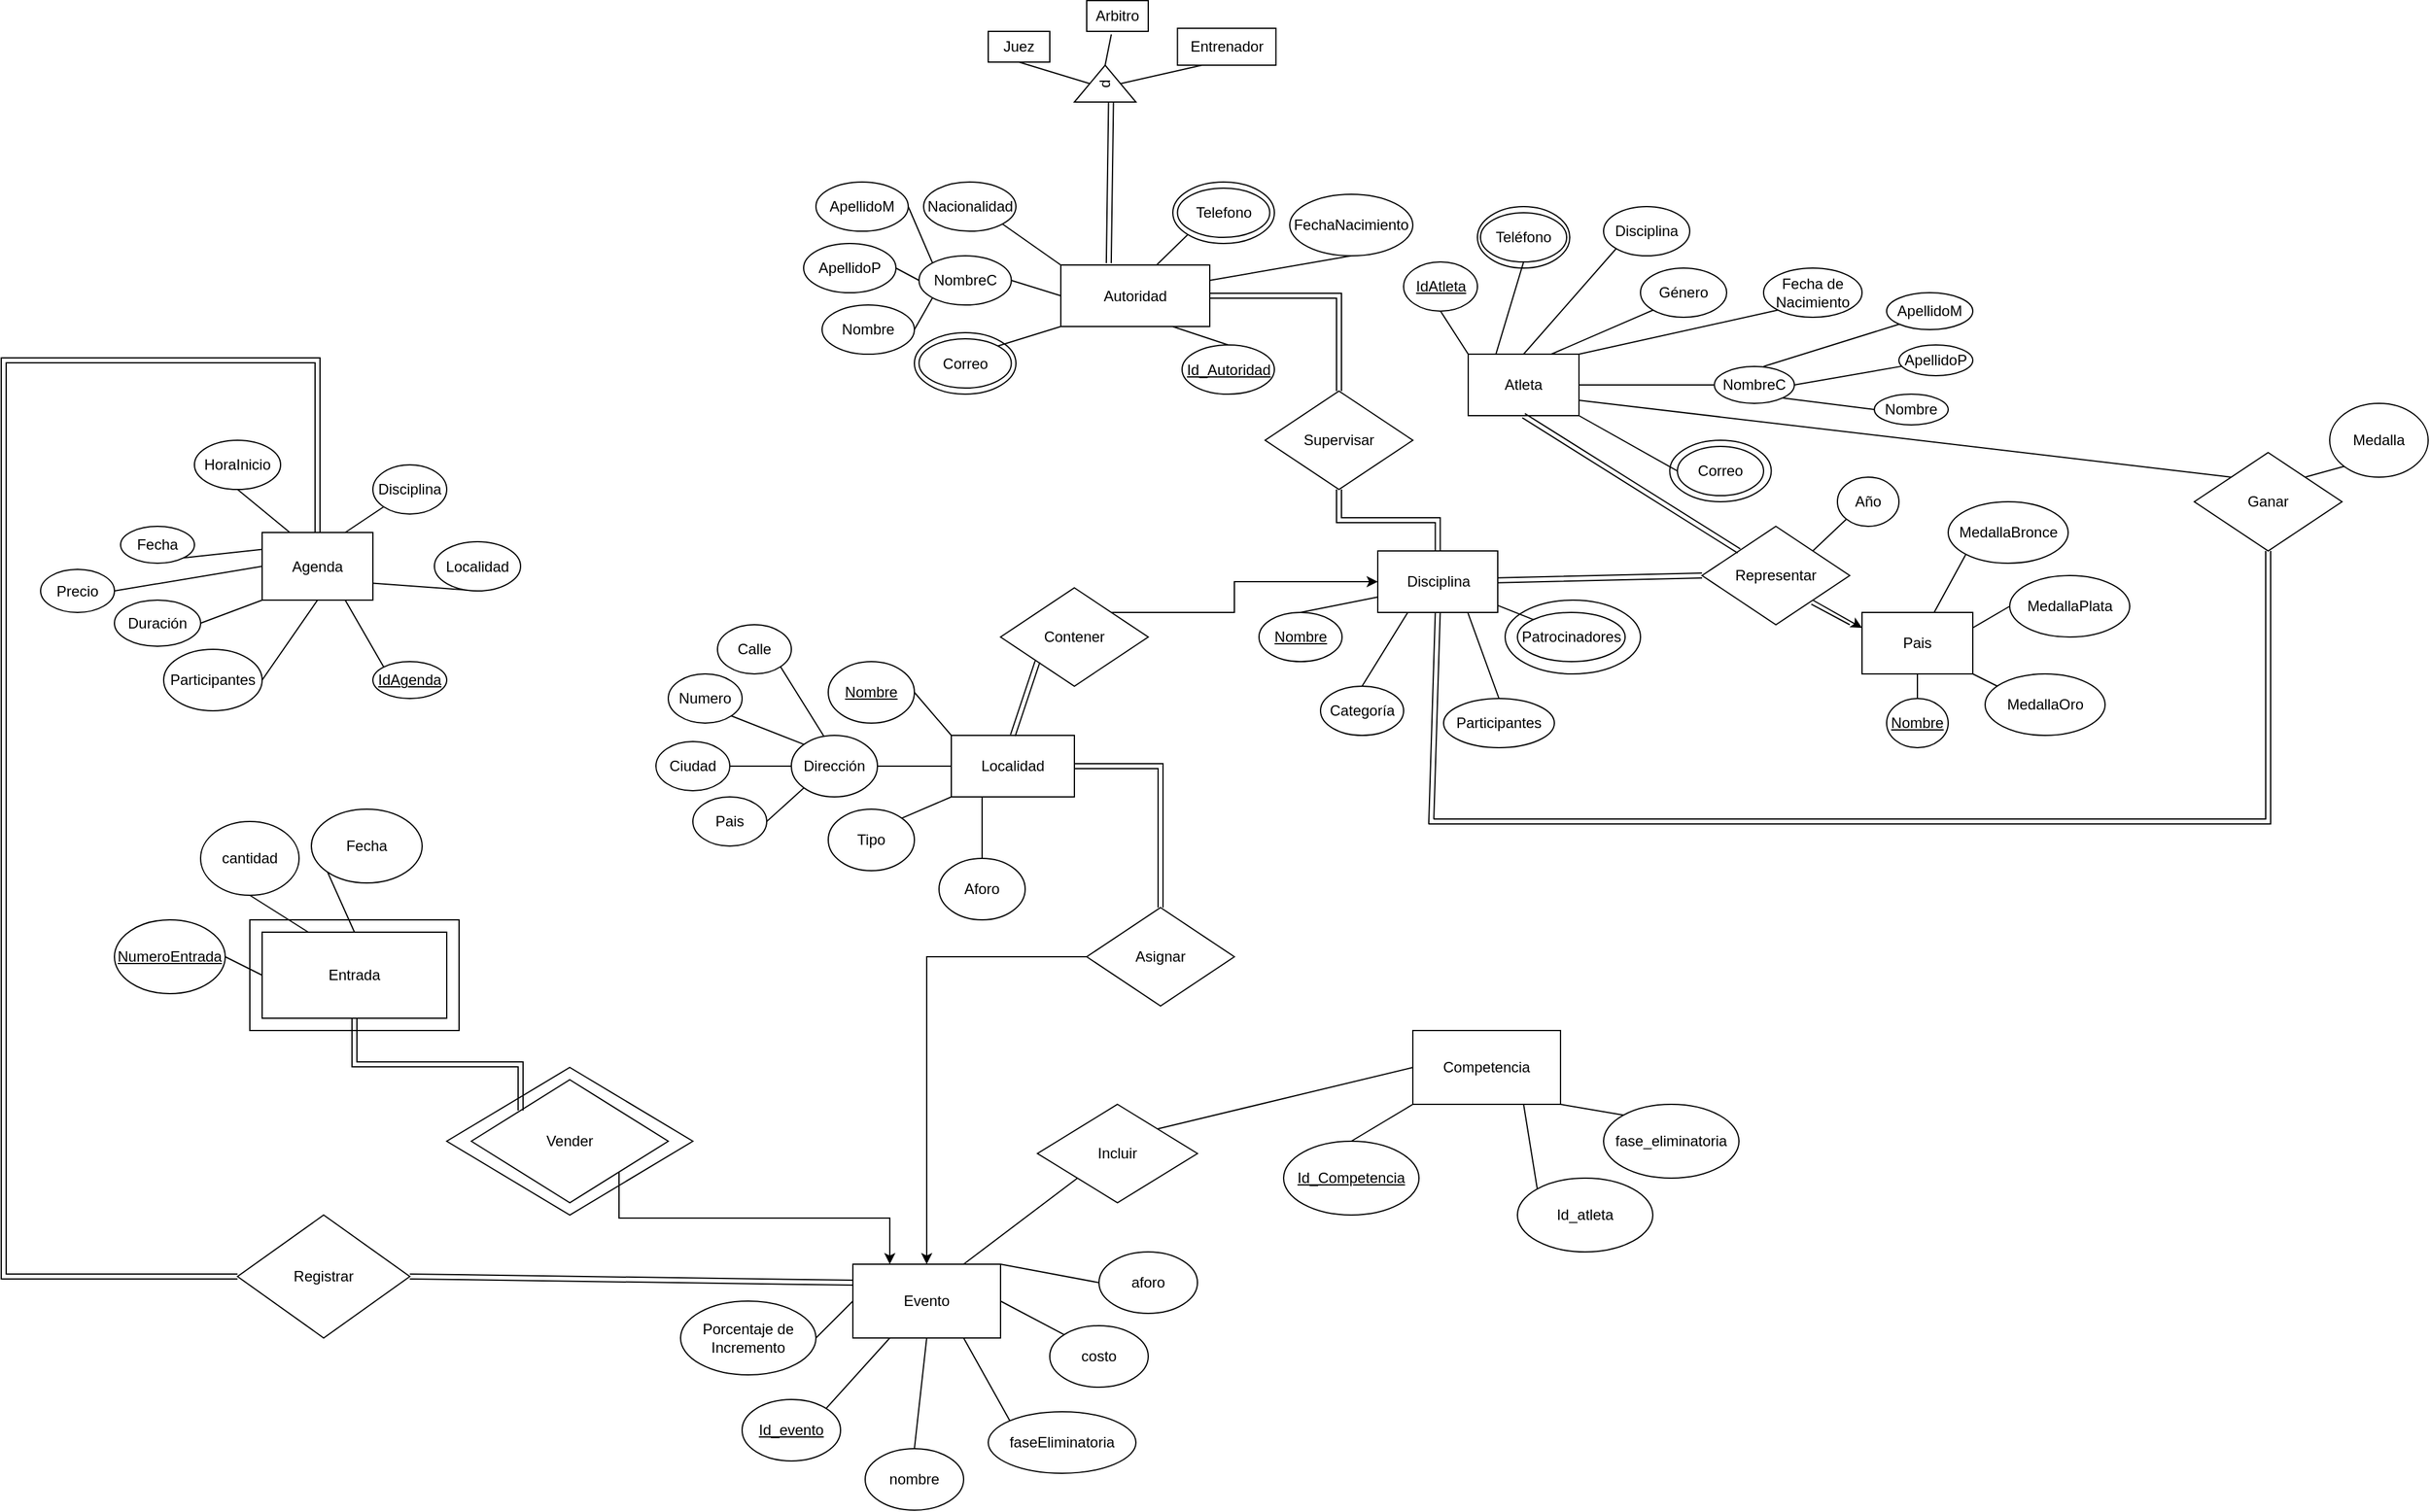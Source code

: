 <mxfile version="24.7.16">
  <diagram name="Página-1" id="TXlnjeDNeCwr82CkXLhZ">
    <mxGraphModel grid="1" page="1" gridSize="10" guides="1" tooltips="1" connect="1" arrows="1" fold="1" pageScale="1" pageWidth="3000" pageHeight="3000" math="0" shadow="0">
      <root>
        <mxCell id="0" />
        <mxCell id="1" parent="0" />
        <mxCell id="2WUIZ2LFhbKMXYN0Sa2H-49" value="Correo" style="ellipse;whiteSpace=wrap;html=1;" vertex="1" parent="1">
          <mxGeometry x="1950" y="925" width="70" height="40" as="geometry" />
        </mxCell>
        <mxCell id="2WUIZ2LFhbKMXYN0Sa2H-53" value="Atleta" style="rounded=0;whiteSpace=wrap;html=1;" vertex="1" parent="1">
          <mxGeometry x="1780" y="850" width="90" height="50" as="geometry" />
        </mxCell>
        <mxCell id="2WUIZ2LFhbKMXYN0Sa2H-54" value="NombreC" style="ellipse;whiteSpace=wrap;html=1;" vertex="1" parent="1">
          <mxGeometry x="1980" y="860" width="65" height="30" as="geometry" />
        </mxCell>
        <mxCell id="2WUIZ2LFhbKMXYN0Sa2H-55" value="ApellidoP" style="ellipse;whiteSpace=wrap;html=1;" vertex="1" parent="1">
          <mxGeometry x="2130" y="842.5" width="60" height="25" as="geometry" />
        </mxCell>
        <mxCell id="2WUIZ2LFhbKMXYN0Sa2H-56" value="ApellidoM" style="ellipse;whiteSpace=wrap;html=1;" vertex="1" parent="1">
          <mxGeometry x="2120" y="800" width="70" height="30" as="geometry" />
        </mxCell>
        <mxCell id="2WUIZ2LFhbKMXYN0Sa2H-57" value="" style="endArrow=none;html=1;rounded=0;exitX=1;exitY=0.5;exitDx=0;exitDy=0;entryX=0;entryY=0.5;entryDx=0;entryDy=0;" edge="1" parent="1" source="2WUIZ2LFhbKMXYN0Sa2H-53" target="2WUIZ2LFhbKMXYN0Sa2H-54">
          <mxGeometry width="50" height="50" relative="1" as="geometry">
            <mxPoint x="2090" y="1060" as="sourcePoint" />
            <mxPoint x="2140" y="1010" as="targetPoint" />
          </mxGeometry>
        </mxCell>
        <mxCell id="2WUIZ2LFhbKMXYN0Sa2H-58" value="" style="endArrow=none;html=1;rounded=0;exitX=0.615;exitY=0;exitDx=0;exitDy=0;entryX=0;entryY=1;entryDx=0;entryDy=0;exitPerimeter=0;" edge="1" parent="1" source="2WUIZ2LFhbKMXYN0Sa2H-54" target="2WUIZ2LFhbKMXYN0Sa2H-56">
          <mxGeometry width="50" height="50" relative="1" as="geometry">
            <mxPoint x="2090" y="1060" as="sourcePoint" />
            <mxPoint x="2140" y="1010" as="targetPoint" />
          </mxGeometry>
        </mxCell>
        <mxCell id="2WUIZ2LFhbKMXYN0Sa2H-59" value="" style="endArrow=none;html=1;rounded=0;exitX=1;exitY=0.5;exitDx=0;exitDy=0;" edge="1" parent="1" source="2WUIZ2LFhbKMXYN0Sa2H-54" target="2WUIZ2LFhbKMXYN0Sa2H-55">
          <mxGeometry width="50" height="50" relative="1" as="geometry">
            <mxPoint x="2070" y="938" as="sourcePoint" />
            <mxPoint x="2140" y="1010" as="targetPoint" />
          </mxGeometry>
        </mxCell>
        <mxCell id="2WUIZ2LFhbKMXYN0Sa2H-61" value="" style="endArrow=none;html=1;rounded=0;exitX=0.25;exitY=0;exitDx=0;exitDy=0;entryX=0.5;entryY=1;entryDx=0;entryDy=0;" edge="1" parent="1" source="2WUIZ2LFhbKMXYN0Sa2H-53" target="2WUIZ2LFhbKMXYN0Sa2H-68">
          <mxGeometry width="50" height="50" relative="1" as="geometry">
            <mxPoint x="2090" y="1060" as="sourcePoint" />
            <mxPoint x="1833.75" y="805" as="targetPoint" />
          </mxGeometry>
        </mxCell>
        <mxCell id="2WUIZ2LFhbKMXYN0Sa2H-63" value="Fecha de Nacimiento" style="ellipse;whiteSpace=wrap;html=1;" vertex="1" parent="1">
          <mxGeometry x="2020" y="780" width="80" height="40" as="geometry" />
        </mxCell>
        <mxCell id="2WUIZ2LFhbKMXYN0Sa2H-64" value="" style="endArrow=none;html=1;rounded=0;exitX=1;exitY=0;exitDx=0;exitDy=0;entryX=0;entryY=1;entryDx=0;entryDy=0;" edge="1" parent="1" source="2WUIZ2LFhbKMXYN0Sa2H-53" target="2WUIZ2LFhbKMXYN0Sa2H-63">
          <mxGeometry width="50" height="50" relative="1" as="geometry">
            <mxPoint x="2080" y="1060" as="sourcePoint" />
            <mxPoint x="2130" y="1010" as="targetPoint" />
          </mxGeometry>
        </mxCell>
        <mxCell id="2WUIZ2LFhbKMXYN0Sa2H-65" value="Disciplina" style="ellipse;whiteSpace=wrap;html=1;" vertex="1" parent="1">
          <mxGeometry x="1890" y="730" width="70" height="40" as="geometry" />
        </mxCell>
        <mxCell id="2WUIZ2LFhbKMXYN0Sa2H-66" value="" style="endArrow=none;html=1;rounded=0;exitX=0.5;exitY=0;exitDx=0;exitDy=0;entryX=0;entryY=1;entryDx=0;entryDy=0;" edge="1" parent="1" source="2WUIZ2LFhbKMXYN0Sa2H-53" target="2WUIZ2LFhbKMXYN0Sa2H-65">
          <mxGeometry width="50" height="50" relative="1" as="geometry">
            <mxPoint x="2080" y="1060" as="sourcePoint" />
            <mxPoint x="2130" y="1010" as="targetPoint" />
          </mxGeometry>
        </mxCell>
        <mxCell id="2WUIZ2LFhbKMXYN0Sa2H-67" value="Género" style="ellipse;whiteSpace=wrap;html=1;" vertex="1" parent="1">
          <mxGeometry x="1920" y="780" width="70" height="40" as="geometry" />
        </mxCell>
        <mxCell id="2WUIZ2LFhbKMXYN0Sa2H-68" value="Teléfono" style="ellipse;whiteSpace=wrap;html=1;" vertex="1" parent="1">
          <mxGeometry x="1790" y="735" width="70" height="40" as="geometry" />
        </mxCell>
        <mxCell id="2WUIZ2LFhbKMXYN0Sa2H-70" value="" style="endArrow=none;html=1;rounded=0;exitX=0.75;exitY=0;exitDx=0;exitDy=0;entryX=0;entryY=1;entryDx=0;entryDy=0;" edge="1" parent="1" source="2WUIZ2LFhbKMXYN0Sa2H-53" target="2WUIZ2LFhbKMXYN0Sa2H-67">
          <mxGeometry width="50" height="50" relative="1" as="geometry">
            <mxPoint x="2050" y="1090" as="sourcePoint" />
            <mxPoint x="2010" y="850" as="targetPoint" />
          </mxGeometry>
        </mxCell>
        <mxCell id="2WUIZ2LFhbKMXYN0Sa2H-79" value="" style="endArrow=none;html=1;rounded=0;entryX=0;entryY=0.5;entryDx=0;entryDy=0;exitX=1;exitY=1;exitDx=0;exitDy=0;exitPerimeter=0;" edge="1" parent="1" source="2WUIZ2LFhbKMXYN0Sa2H-53" target="2WUIZ2LFhbKMXYN0Sa2H-49">
          <mxGeometry width="50" height="50" relative="1" as="geometry">
            <mxPoint x="1920" y="900" as="sourcePoint" />
            <mxPoint x="1990" y="840" as="targetPoint" />
          </mxGeometry>
        </mxCell>
        <mxCell id="1zhWuYXH3E3C9Te2ttwR-1" style="rounded=0;orthogonalLoop=1;jettySize=auto;html=1;entryX=0;entryY=0.5;entryDx=0;entryDy=0;shape=link;" edge="1" parent="1" source="2WUIZ2LFhbKMXYN0Sa2H-80" target="2WUIZ2LFhbKMXYN0Sa2H-97">
          <mxGeometry relative="1" as="geometry" />
        </mxCell>
        <mxCell id="2WUIZ2LFhbKMXYN0Sa2H-80" value="Disciplina" style="rounded=0;whiteSpace=wrap;html=1;" vertex="1" parent="1">
          <mxGeometry x="1706.5" y="1010" width="97.5" height="50" as="geometry" />
        </mxCell>
        <mxCell id="2WUIZ2LFhbKMXYN0Sa2H-82" value="&lt;u&gt;Nombre&lt;/u&gt;" style="ellipse;whiteSpace=wrap;html=1;" vertex="1" parent="1">
          <mxGeometry x="1610" y="1060" width="67.5" height="40" as="geometry" />
        </mxCell>
        <mxCell id="2WUIZ2LFhbKMXYN0Sa2H-83" value="Categoría" style="ellipse;whiteSpace=wrap;html=1;" vertex="1" parent="1">
          <mxGeometry x="1660" y="1120" width="67.5" height="40" as="geometry" />
        </mxCell>
        <mxCell id="2WUIZ2LFhbKMXYN0Sa2H-84" value="Participantes" style="ellipse;whiteSpace=wrap;html=1;" vertex="1" parent="1">
          <mxGeometry x="1760" y="1130" width="90" height="40" as="geometry" />
        </mxCell>
        <mxCell id="2WUIZ2LFhbKMXYN0Sa2H-85" value="Patrocinadores" style="ellipse;whiteSpace=wrap;html=1;" vertex="1" parent="1">
          <mxGeometry x="1820" y="1060" width="87.5" height="40" as="geometry" />
        </mxCell>
        <mxCell id="2WUIZ2LFhbKMXYN0Sa2H-88" value="" style="endArrow=none;html=1;rounded=0;entryX=0.5;entryY=0;entryDx=0;entryDy=0;exitX=0;exitY=0.75;exitDx=0;exitDy=0;" edge="1" parent="1" target="2WUIZ2LFhbKMXYN0Sa2H-82" source="2WUIZ2LFhbKMXYN0Sa2H-80">
          <mxGeometry width="50" height="50" relative="1" as="geometry">
            <mxPoint x="1700" y="1050" as="sourcePoint" />
            <mxPoint x="1850" y="1020" as="targetPoint" />
          </mxGeometry>
        </mxCell>
        <mxCell id="2WUIZ2LFhbKMXYN0Sa2H-91" value="" style="endArrow=none;html=1;rounded=0;exitX=0.25;exitY=1;exitDx=0;exitDy=0;entryX=0.5;entryY=0;entryDx=0;entryDy=0;" edge="1" parent="1" source="2WUIZ2LFhbKMXYN0Sa2H-80" target="2WUIZ2LFhbKMXYN0Sa2H-83">
          <mxGeometry width="50" height="50" relative="1" as="geometry">
            <mxPoint x="1800" y="1070" as="sourcePoint" />
            <mxPoint x="1850" y="1020" as="targetPoint" />
          </mxGeometry>
        </mxCell>
        <mxCell id="2WUIZ2LFhbKMXYN0Sa2H-92" value="" style="endArrow=none;html=1;rounded=0;exitX=0.75;exitY=1;exitDx=0;exitDy=0;entryX=0.5;entryY=0;entryDx=0;entryDy=0;" edge="1" parent="1" source="2WUIZ2LFhbKMXYN0Sa2H-80" target="2WUIZ2LFhbKMXYN0Sa2H-84">
          <mxGeometry width="50" height="50" relative="1" as="geometry">
            <mxPoint x="1800" y="1070" as="sourcePoint" />
            <mxPoint x="1850" y="1020" as="targetPoint" />
          </mxGeometry>
        </mxCell>
        <mxCell id="2WUIZ2LFhbKMXYN0Sa2H-93" value="" style="endArrow=none;html=1;rounded=0;entryX=0;entryY=0;entryDx=0;entryDy=0;" edge="1" parent="1" source="2WUIZ2LFhbKMXYN0Sa2H-80" target="2WUIZ2LFhbKMXYN0Sa2H-85">
          <mxGeometry width="50" height="50" relative="1" as="geometry">
            <mxPoint x="1800" y="1070" as="sourcePoint" />
            <mxPoint x="1850" y="1020" as="targetPoint" />
          </mxGeometry>
        </mxCell>
        <mxCell id="2WUIZ2LFhbKMXYN0Sa2H-103" style="rounded=0;orthogonalLoop=1;jettySize=auto;html=1;exitX=1;exitY=1;exitDx=0;exitDy=0;entryX=0;entryY=0.25;entryDx=0;entryDy=0;elbow=vertical;" edge="1" parent="1" source="2WUIZ2LFhbKMXYN0Sa2H-97" target="2WUIZ2LFhbKMXYN0Sa2H-102">
          <mxGeometry relative="1" as="geometry" />
        </mxCell>
        <mxCell id="2WUIZ2LFhbKMXYN0Sa2H-97" value="Representar" style="rhombus;whiteSpace=wrap;html=1;" vertex="1" parent="1">
          <mxGeometry x="1970" y="990" width="120" height="80" as="geometry" />
        </mxCell>
        <mxCell id="2WUIZ2LFhbKMXYN0Sa2H-101" value="" style="endArrow=none;html=1;rounded=0;exitX=0.5;exitY=1;exitDx=0;exitDy=0;entryX=0;entryY=0;entryDx=0;entryDy=0;shape=link;" edge="1" parent="1" source="2WUIZ2LFhbKMXYN0Sa2H-53" target="2WUIZ2LFhbKMXYN0Sa2H-97">
          <mxGeometry width="50" height="50" relative="1" as="geometry">
            <mxPoint x="2040" y="1100" as="sourcePoint" />
            <mxPoint x="2090" y="1050" as="targetPoint" />
          </mxGeometry>
        </mxCell>
        <mxCell id="2WUIZ2LFhbKMXYN0Sa2H-102" value="Pais" style="rounded=0;whiteSpace=wrap;html=1;" vertex="1" parent="1">
          <mxGeometry x="2100" y="1060" width="90" height="50" as="geometry" />
        </mxCell>
        <mxCell id="2WUIZ2LFhbKMXYN0Sa2H-104" value="Año" style="ellipse;whiteSpace=wrap;html=1;" vertex="1" parent="1">
          <mxGeometry x="2080" y="950" width="50" height="40" as="geometry" />
        </mxCell>
        <mxCell id="2WUIZ2LFhbKMXYN0Sa2H-105" value="" style="endArrow=none;html=1;rounded=0;exitX=1;exitY=0;exitDx=0;exitDy=0;entryX=0;entryY=1;entryDx=0;entryDy=0;" edge="1" parent="1" source="2WUIZ2LFhbKMXYN0Sa2H-97" target="2WUIZ2LFhbKMXYN0Sa2H-104">
          <mxGeometry width="50" height="50" relative="1" as="geometry">
            <mxPoint x="2210" y="1100" as="sourcePoint" />
            <mxPoint x="2260" y="1050" as="targetPoint" />
          </mxGeometry>
        </mxCell>
        <mxCell id="1zhWuYXH3E3C9Te2ttwR-46" style="edgeStyle=orthogonalEdgeStyle;rounded=0;orthogonalLoop=1;jettySize=auto;html=1;entryX=0.5;entryY=0;entryDx=0;entryDy=0;shape=link;" edge="1" parent="1" source="2WUIZ2LFhbKMXYN0Sa2H-106" target="1zhWuYXH3E3C9Te2ttwR-44">
          <mxGeometry relative="1" as="geometry" />
        </mxCell>
        <mxCell id="2WUIZ2LFhbKMXYN0Sa2H-106" value="Localidad" style="rounded=0;whiteSpace=wrap;html=1;" vertex="1" parent="1">
          <mxGeometry x="1360" y="1160" width="100" height="50" as="geometry" />
        </mxCell>
        <mxCell id="2WUIZ2LFhbKMXYN0Sa2H-107" value="Contener" style="rhombus;whiteSpace=wrap;html=1;" vertex="1" parent="1">
          <mxGeometry x="1400" y="1040" width="120" height="80" as="geometry" />
        </mxCell>
        <mxCell id="2WUIZ2LFhbKMXYN0Sa2H-108" value="" style="endArrow=classic;html=1;rounded=0;exitX=1;exitY=0;exitDx=0;exitDy=0;entryX=0;entryY=0.5;entryDx=0;entryDy=0;edgeStyle=elbowEdgeStyle;" edge="1" parent="1" source="2WUIZ2LFhbKMXYN0Sa2H-107" target="2WUIZ2LFhbKMXYN0Sa2H-80">
          <mxGeometry width="50" height="50" relative="1" as="geometry">
            <mxPoint x="1570" y="1220" as="sourcePoint" />
            <mxPoint x="1620" y="1170" as="targetPoint" />
            <Array as="points">
              <mxPoint x="1590" y="1040" />
            </Array>
          </mxGeometry>
        </mxCell>
        <mxCell id="2WUIZ2LFhbKMXYN0Sa2H-109" value="" style="endArrow=none;html=1;rounded=0;exitX=0;exitY=1;exitDx=0;exitDy=0;entryX=0.5;entryY=0;entryDx=0;entryDy=0;shape=link;" edge="1" parent="1" source="2WUIZ2LFhbKMXYN0Sa2H-107" target="2WUIZ2LFhbKMXYN0Sa2H-106">
          <mxGeometry width="50" height="50" relative="1" as="geometry">
            <mxPoint x="1570" y="1220" as="sourcePoint" />
            <mxPoint x="1620" y="1170" as="targetPoint" />
          </mxGeometry>
        </mxCell>
        <mxCell id="2WUIZ2LFhbKMXYN0Sa2H-110" value="&lt;u&gt;Nombre&lt;/u&gt;" style="ellipse;whiteSpace=wrap;html=1;" vertex="1" parent="1">
          <mxGeometry x="1260" y="1100" width="70" height="50" as="geometry" />
        </mxCell>
        <mxCell id="2WUIZ2LFhbKMXYN0Sa2H-111" value="Dirección" style="ellipse;whiteSpace=wrap;html=1;" vertex="1" parent="1">
          <mxGeometry x="1230" y="1160" width="70" height="50" as="geometry" />
        </mxCell>
        <mxCell id="2WUIZ2LFhbKMXYN0Sa2H-113" value="Tipo" style="ellipse;whiteSpace=wrap;html=1;" vertex="1" parent="1">
          <mxGeometry x="1260" y="1220" width="70" height="50" as="geometry" />
        </mxCell>
        <mxCell id="2WUIZ2LFhbKMXYN0Sa2H-114" value="Aforo" style="ellipse;whiteSpace=wrap;html=1;" vertex="1" parent="1">
          <mxGeometry x="1350" y="1260" width="70" height="50" as="geometry" />
        </mxCell>
        <mxCell id="2WUIZ2LFhbKMXYN0Sa2H-115" value="" style="endArrow=none;html=1;rounded=0;elbow=vertical;exitX=0;exitY=0;exitDx=0;exitDy=0;entryX=1;entryY=0.5;entryDx=0;entryDy=0;" edge="1" parent="1" source="2WUIZ2LFhbKMXYN0Sa2H-106" target="2WUIZ2LFhbKMXYN0Sa2H-110">
          <mxGeometry width="50" height="50" relative="1" as="geometry">
            <mxPoint x="1400" y="1270" as="sourcePoint" />
            <mxPoint x="1450" y="1220" as="targetPoint" />
          </mxGeometry>
        </mxCell>
        <mxCell id="2WUIZ2LFhbKMXYN0Sa2H-116" value="" style="endArrow=none;html=1;rounded=0;elbow=vertical;entryX=1;entryY=0.5;entryDx=0;entryDy=0;exitX=0;exitY=0.5;exitDx=0;exitDy=0;" edge="1" parent="1" source="2WUIZ2LFhbKMXYN0Sa2H-106" target="2WUIZ2LFhbKMXYN0Sa2H-111">
          <mxGeometry width="50" height="50" relative="1" as="geometry">
            <mxPoint x="1350" y="1180" as="sourcePoint" />
            <mxPoint x="1340" y="1135" as="targetPoint" />
          </mxGeometry>
        </mxCell>
        <mxCell id="2WUIZ2LFhbKMXYN0Sa2H-117" value="" style="endArrow=none;html=1;rounded=0;elbow=vertical;exitX=0;exitY=1;exitDx=0;exitDy=0;entryX=1;entryY=0;entryDx=0;entryDy=0;" edge="1" parent="1" source="2WUIZ2LFhbKMXYN0Sa2H-106" target="2WUIZ2LFhbKMXYN0Sa2H-113">
          <mxGeometry width="50" height="50" relative="1" as="geometry">
            <mxPoint x="1380" y="1180" as="sourcePoint" />
            <mxPoint x="1350" y="1145" as="targetPoint" />
          </mxGeometry>
        </mxCell>
        <mxCell id="2WUIZ2LFhbKMXYN0Sa2H-118" value="" style="endArrow=none;html=1;rounded=0;elbow=vertical;entryX=0.5;entryY=0;entryDx=0;entryDy=0;exitX=0.25;exitY=1;exitDx=0;exitDy=0;" edge="1" parent="1" source="2WUIZ2LFhbKMXYN0Sa2H-106" target="2WUIZ2LFhbKMXYN0Sa2H-114">
          <mxGeometry width="50" height="50" relative="1" as="geometry">
            <mxPoint x="1380" y="1220" as="sourcePoint" />
            <mxPoint x="1360" y="1155" as="targetPoint" />
          </mxGeometry>
        </mxCell>
        <mxCell id="2WUIZ2LFhbKMXYN0Sa2H-120" value="Calle" style="ellipse;whiteSpace=wrap;html=1;" vertex="1" parent="1">
          <mxGeometry x="1170" y="1070" width="60" height="40" as="geometry" />
        </mxCell>
        <mxCell id="2WUIZ2LFhbKMXYN0Sa2H-121" value="Numero&lt;span style=&quot;color: rgba(0, 0, 0, 0); font-family: monospace; font-size: 0px; text-align: start; text-wrap: nowrap;&quot;&gt;%3CmxGraphModel%3E%3Croot%3E%3CmxCell%20id%3D%220%22%2F%3E%3CmxCell%20id%3D%221%22%20parent%3D%220%22%2F%3E%3CmxCell%20id%3D%222%22%20value%3D%22Calle%22%20style%3D%22ellipse%3BwhiteSpace%3Dwrap%3Bhtml%3D1%3B%22%20vertex%3D%221%22%20parent%3D%221%22%3E%3CmxGeometry%20x%3D%22640%22%20y%3D%22600%22%20width%3D%2260%22%20height%3D%2240%22%20as%3D%22geometry%22%2F%3E%3C%2FmxCell%3E%3C%2Froot%3E%3C%2FmxGraphModel%3E&lt;/span&gt;" style="ellipse;whiteSpace=wrap;html=1;" vertex="1" parent="1">
          <mxGeometry x="1130" y="1110" width="60" height="40" as="geometry" />
        </mxCell>
        <mxCell id="2WUIZ2LFhbKMXYN0Sa2H-122" value="Ciudad" style="ellipse;whiteSpace=wrap;html=1;" vertex="1" parent="1">
          <mxGeometry x="1120" y="1165" width="60" height="40" as="geometry" />
        </mxCell>
        <mxCell id="2WUIZ2LFhbKMXYN0Sa2H-123" value="Pais" style="ellipse;whiteSpace=wrap;html=1;" vertex="1" parent="1">
          <mxGeometry x="1150" y="1210" width="60" height="40" as="geometry" />
        </mxCell>
        <mxCell id="2WUIZ2LFhbKMXYN0Sa2H-124" value="" style="endArrow=none;html=1;rounded=0;elbow=vertical;exitX=1;exitY=1;exitDx=0;exitDy=0;entryX=0.375;entryY=0.008;entryDx=0;entryDy=0;entryPerimeter=0;" edge="1" parent="1" source="2WUIZ2LFhbKMXYN0Sa2H-120" target="2WUIZ2LFhbKMXYN0Sa2H-111">
          <mxGeometry width="50" height="50" relative="1" as="geometry">
            <mxPoint x="1350" y="1270" as="sourcePoint" />
            <mxPoint x="1400" y="1220" as="targetPoint" />
          </mxGeometry>
        </mxCell>
        <mxCell id="2WUIZ2LFhbKMXYN0Sa2H-127" value="" style="endArrow=none;html=1;rounded=0;elbow=vertical;exitX=1;exitY=1;exitDx=0;exitDy=0;entryX=0;entryY=0;entryDx=0;entryDy=0;" edge="1" parent="1" source="2WUIZ2LFhbKMXYN0Sa2H-121" target="2WUIZ2LFhbKMXYN0Sa2H-111">
          <mxGeometry width="50" height="50" relative="1" as="geometry">
            <mxPoint x="1350" y="1270" as="sourcePoint" />
            <mxPoint x="1400" y="1220" as="targetPoint" />
          </mxGeometry>
        </mxCell>
        <mxCell id="2WUIZ2LFhbKMXYN0Sa2H-128" value="" style="endArrow=none;html=1;rounded=0;elbow=vertical;exitX=1;exitY=0.5;exitDx=0;exitDy=0;entryX=0;entryY=0.5;entryDx=0;entryDy=0;" edge="1" parent="1" source="2WUIZ2LFhbKMXYN0Sa2H-122" target="2WUIZ2LFhbKMXYN0Sa2H-111">
          <mxGeometry width="50" height="50" relative="1" as="geometry">
            <mxPoint x="1350" y="1270" as="sourcePoint" />
            <mxPoint x="1400" y="1220" as="targetPoint" />
          </mxGeometry>
        </mxCell>
        <mxCell id="2WUIZ2LFhbKMXYN0Sa2H-129" value="" style="endArrow=none;html=1;rounded=0;elbow=vertical;exitX=1;exitY=0.5;exitDx=0;exitDy=0;entryX=0;entryY=1;entryDx=0;entryDy=0;" edge="1" parent="1" source="2WUIZ2LFhbKMXYN0Sa2H-123" target="2WUIZ2LFhbKMXYN0Sa2H-111">
          <mxGeometry width="50" height="50" relative="1" as="geometry">
            <mxPoint x="1350" y="1270" as="sourcePoint" />
            <mxPoint x="1400" y="1220" as="targetPoint" />
          </mxGeometry>
        </mxCell>
        <mxCell id="1zhWuYXH3E3C9Te2ttwR-7" style="edgeStyle=orthogonalEdgeStyle;rounded=0;orthogonalLoop=1;jettySize=auto;html=1;entryX=0;entryY=0.5;entryDx=0;entryDy=0;shape=link;" edge="1" parent="1" source="2WUIZ2LFhbKMXYN0Sa2H-142" target="1zhWuYXH3E3C9Te2ttwR-4">
          <mxGeometry relative="1" as="geometry">
            <Array as="points">
              <mxPoint x="590" y="855" />
              <mxPoint x="590" y="1600" />
            </Array>
          </mxGeometry>
        </mxCell>
        <mxCell id="2WUIZ2LFhbKMXYN0Sa2H-142" value="Agenda" style="rounded=0;whiteSpace=wrap;html=1;" vertex="1" parent="1">
          <mxGeometry x="800" y="995" width="90" height="55" as="geometry" />
        </mxCell>
        <mxCell id="2WUIZ2LFhbKMXYN0Sa2H-144" value="Disciplina" style="ellipse;whiteSpace=wrap;html=1;" vertex="1" parent="1">
          <mxGeometry x="890" y="940" width="60" height="40" as="geometry" />
        </mxCell>
        <mxCell id="2WUIZ2LFhbKMXYN0Sa2H-146" value="Fecha" style="ellipse;whiteSpace=wrap;html=1;" vertex="1" parent="1">
          <mxGeometry x="685" y="990" width="60" height="30" as="geometry" />
        </mxCell>
        <mxCell id="2WUIZ2LFhbKMXYN0Sa2H-147" value="HoraInicio" style="ellipse;whiteSpace=wrap;html=1;" vertex="1" parent="1">
          <mxGeometry x="745" y="920" width="70" height="40" as="geometry" />
        </mxCell>
        <mxCell id="2WUIZ2LFhbKMXYN0Sa2H-148" value="Duración" style="ellipse;whiteSpace=wrap;html=1;" vertex="1" parent="1">
          <mxGeometry x="680" y="1050" width="70" height="37.5" as="geometry" />
        </mxCell>
        <mxCell id="2WUIZ2LFhbKMXYN0Sa2H-149" value="Participantes&lt;span style=&quot;color: rgba(0, 0, 0, 0); font-family: monospace; font-size: 0px; text-align: start; text-wrap: nowrap;&quot;&gt;%3CmxGraphModel%3E%3Croot%3E%3CmxCell%20id%3D%220%22%2F%3E%3CmxCell%20id%3D%221%22%20parent%3D%220%22%2F%3E%3CmxCell%20id%3D%222%22%20value%3D%22Disciplina%22%20style%3D%22ellipse%3BwhiteSpace%3Dwrap%3Bhtml%3D1%3B%22%20vertex%3D%221%22%20parent%3D%221%22%3E%3CmxGeometry%20x%3D%22610%22%20y%3D%22210%22%20width%3D%2280%22%20height%3D%2250%22%20as%3D%22geometry%22%2F%3E%3C%2FmxCell%3E%3C%2Froot%3E%3C%2FmxGraphModel%3E&lt;/span&gt;" style="ellipse;whiteSpace=wrap;html=1;" vertex="1" parent="1">
          <mxGeometry x="720" y="1090" width="80" height="50" as="geometry" />
        </mxCell>
        <mxCell id="2WUIZ2LFhbKMXYN0Sa2H-150" value="Precio" style="ellipse;whiteSpace=wrap;html=1;" vertex="1" parent="1">
          <mxGeometry x="620" y="1025" width="60" height="35" as="geometry" />
        </mxCell>
        <mxCell id="2WUIZ2LFhbKMXYN0Sa2H-151" value="" style="endArrow=none;html=1;rounded=0;elbow=vertical;exitX=0.75;exitY=0;exitDx=0;exitDy=0;entryX=0;entryY=1;entryDx=0;entryDy=0;" edge="1" parent="1" source="2WUIZ2LFhbKMXYN0Sa2H-142" target="2WUIZ2LFhbKMXYN0Sa2H-144">
          <mxGeometry width="50" height="50" relative="1" as="geometry">
            <mxPoint x="1180" y="970" as="sourcePoint" />
            <mxPoint x="1230" y="920" as="targetPoint" />
          </mxGeometry>
        </mxCell>
        <mxCell id="2WUIZ2LFhbKMXYN0Sa2H-152" value="" style="endArrow=none;html=1;rounded=0;elbow=vertical;exitX=1;exitY=0.75;exitDx=0;exitDy=0;entryX=0.5;entryY=1;entryDx=0;entryDy=0;" edge="1" parent="1" source="2WUIZ2LFhbKMXYN0Sa2H-142" target="2WUIZ2LFhbKMXYN0Sa2H-145">
          <mxGeometry width="50" height="50" relative="1" as="geometry">
            <mxPoint x="1180" y="970" as="sourcePoint" />
            <mxPoint x="1230" y="920" as="targetPoint" />
          </mxGeometry>
        </mxCell>
        <mxCell id="2WUIZ2LFhbKMXYN0Sa2H-156" value="" style="endArrow=none;html=1;rounded=0;elbow=vertical;exitX=0;exitY=0.25;exitDx=0;exitDy=0;entryX=1;entryY=1;entryDx=0;entryDy=0;" edge="1" parent="1" source="2WUIZ2LFhbKMXYN0Sa2H-142" target="2WUIZ2LFhbKMXYN0Sa2H-146">
          <mxGeometry width="50" height="50" relative="1" as="geometry">
            <mxPoint x="1160" y="848" as="sourcePoint" />
            <mxPoint x="1155" y="770" as="targetPoint" />
          </mxGeometry>
        </mxCell>
        <mxCell id="2WUIZ2LFhbKMXYN0Sa2H-157" value="" style="endArrow=none;html=1;rounded=0;elbow=vertical;exitX=0;exitY=0.5;exitDx=0;exitDy=0;entryX=1;entryY=0.5;entryDx=0;entryDy=0;" edge="1" parent="1" source="2WUIZ2LFhbKMXYN0Sa2H-142" target="2WUIZ2LFhbKMXYN0Sa2H-150">
          <mxGeometry width="50" height="50" relative="1" as="geometry">
            <mxPoint x="1170" y="858" as="sourcePoint" />
            <mxPoint x="1165" y="780" as="targetPoint" />
          </mxGeometry>
        </mxCell>
        <mxCell id="2WUIZ2LFhbKMXYN0Sa2H-158" value="" style="endArrow=none;html=1;rounded=0;elbow=vertical;entryX=1;entryY=0.5;entryDx=0;entryDy=0;exitX=0;exitY=1;exitDx=0;exitDy=0;" edge="1" parent="1" source="2WUIZ2LFhbKMXYN0Sa2H-142" target="2WUIZ2LFhbKMXYN0Sa2H-148">
          <mxGeometry width="50" height="50" relative="1" as="geometry">
            <mxPoint x="1090" y="870" as="sourcePoint" />
            <mxPoint x="1175" y="790" as="targetPoint" />
          </mxGeometry>
        </mxCell>
        <mxCell id="2WUIZ2LFhbKMXYN0Sa2H-159" value="" style="endArrow=none;html=1;rounded=0;elbow=vertical;exitX=0.5;exitY=1;exitDx=0;exitDy=0;entryX=1;entryY=0.5;entryDx=0;entryDy=0;" edge="1" parent="1" source="2WUIZ2LFhbKMXYN0Sa2H-142" target="2WUIZ2LFhbKMXYN0Sa2H-149">
          <mxGeometry width="50" height="50" relative="1" as="geometry">
            <mxPoint x="1190" y="878" as="sourcePoint" />
            <mxPoint x="1185" y="800" as="targetPoint" />
          </mxGeometry>
        </mxCell>
        <mxCell id="2WUIZ2LFhbKMXYN0Sa2H-162" value="Competencia" style="rounded=0;whiteSpace=wrap;html=1;" vertex="1" parent="1">
          <mxGeometry x="1735" y="1400" width="120" height="60" as="geometry" />
        </mxCell>
        <mxCell id="2WUIZ2LFhbKMXYN0Sa2H-164" value="&lt;u&gt;Id_Competencia&lt;/u&gt;" style="ellipse;whiteSpace=wrap;html=1;" vertex="1" parent="1">
          <mxGeometry x="1630" y="1490" width="110" height="60" as="geometry" />
        </mxCell>
        <mxCell id="2WUIZ2LFhbKMXYN0Sa2H-166" value="Id_atleta" style="ellipse;whiteSpace=wrap;html=1;" vertex="1" parent="1">
          <mxGeometry x="1820" y="1520" width="110" height="60" as="geometry" />
        </mxCell>
        <mxCell id="2WUIZ2LFhbKMXYN0Sa2H-167" value="fase_eliminatoria" style="ellipse;whiteSpace=wrap;html=1;" vertex="1" parent="1">
          <mxGeometry x="1890" y="1460" width="110" height="60" as="geometry" />
        </mxCell>
        <mxCell id="2WUIZ2LFhbKMXYN0Sa2H-168" value="" style="endArrow=none;html=1;rounded=0;elbow=vertical;exitX=0;exitY=1;exitDx=0;exitDy=0;entryX=0.5;entryY=0;entryDx=0;entryDy=0;" edge="1" parent="1" source="2WUIZ2LFhbKMXYN0Sa2H-162" target="2WUIZ2LFhbKMXYN0Sa2H-164">
          <mxGeometry width="50" height="50" relative="1" as="geometry">
            <mxPoint x="1860" y="1400" as="sourcePoint" />
            <mxPoint x="1910" y="1350" as="targetPoint" />
          </mxGeometry>
        </mxCell>
        <mxCell id="2WUIZ2LFhbKMXYN0Sa2H-170" value="" style="endArrow=none;html=1;rounded=0;elbow=vertical;exitX=0.75;exitY=1;exitDx=0;exitDy=0;entryX=0;entryY=0;entryDx=0;entryDy=0;" edge="1" parent="1" source="2WUIZ2LFhbKMXYN0Sa2H-162" target="2WUIZ2LFhbKMXYN0Sa2H-166">
          <mxGeometry width="50" height="50" relative="1" as="geometry">
            <mxPoint x="1860" y="1400" as="sourcePoint" />
            <mxPoint x="1910" y="1350" as="targetPoint" />
          </mxGeometry>
        </mxCell>
        <mxCell id="2WUIZ2LFhbKMXYN0Sa2H-171" value="" style="endArrow=none;html=1;rounded=0;elbow=vertical;exitX=1;exitY=1;exitDx=0;exitDy=0;entryX=0;entryY=0;entryDx=0;entryDy=0;" edge="1" parent="1" source="2WUIZ2LFhbKMXYN0Sa2H-162" target="2WUIZ2LFhbKMXYN0Sa2H-167">
          <mxGeometry width="50" height="50" relative="1" as="geometry">
            <mxPoint x="1860" y="1400" as="sourcePoint" />
            <mxPoint x="1910" y="1350" as="targetPoint" />
          </mxGeometry>
        </mxCell>
        <mxCell id="2WUIZ2LFhbKMXYN0Sa2H-175" value="Incluir" style="rhombus;whiteSpace=wrap;html=1;" vertex="1" parent="1">
          <mxGeometry x="1430" y="1460" width="130" height="80" as="geometry" />
        </mxCell>
        <mxCell id="2WUIZ2LFhbKMXYN0Sa2H-176" value="" style="endArrow=none;html=1;rounded=0;elbow=vertical;entryX=0;entryY=0.5;entryDx=0;entryDy=0;exitX=1;exitY=0;exitDx=0;exitDy=0;" edge="1" parent="1" source="2WUIZ2LFhbKMXYN0Sa2H-175" target="2WUIZ2LFhbKMXYN0Sa2H-162">
          <mxGeometry width="50" height="50" relative="1" as="geometry">
            <mxPoint x="1680" y="1440" as="sourcePoint" />
            <mxPoint x="1730" y="1390" as="targetPoint" />
          </mxGeometry>
        </mxCell>
        <mxCell id="2WUIZ2LFhbKMXYN0Sa2H-177" value="Evento" style="rounded=0;whiteSpace=wrap;html=1;" vertex="1" parent="1">
          <mxGeometry x="1280" y="1590" width="120" height="60" as="geometry" />
        </mxCell>
        <mxCell id="2WUIZ2LFhbKMXYN0Sa2H-179" value="&lt;u&gt;Id_evento&lt;/u&gt;" style="ellipse;whiteSpace=wrap;html=1;" vertex="1" parent="1">
          <mxGeometry x="1190" y="1700" width="80" height="50" as="geometry" />
        </mxCell>
        <mxCell id="2WUIZ2LFhbKMXYN0Sa2H-180" value="nombre" style="ellipse;whiteSpace=wrap;html=1;" vertex="1" parent="1">
          <mxGeometry x="1290" y="1740" width="80" height="50" as="geometry" />
        </mxCell>
        <mxCell id="2WUIZ2LFhbKMXYN0Sa2H-181" value="aforo" style="ellipse;whiteSpace=wrap;html=1;" vertex="1" parent="1">
          <mxGeometry x="1480" y="1580" width="80" height="50" as="geometry" />
        </mxCell>
        <mxCell id="2WUIZ2LFhbKMXYN0Sa2H-182" value="costo" style="ellipse;whiteSpace=wrap;html=1;" vertex="1" parent="1">
          <mxGeometry x="1440" y="1640" width="80" height="50" as="geometry" />
        </mxCell>
        <mxCell id="2WUIZ2LFhbKMXYN0Sa2H-183" value="faseEliminatoria" style="ellipse;whiteSpace=wrap;html=1;" vertex="1" parent="1">
          <mxGeometry x="1390" y="1710" width="120" height="50" as="geometry" />
        </mxCell>
        <mxCell id="2WUIZ2LFhbKMXYN0Sa2H-184" value="Porcentaje de Incremento" style="ellipse;whiteSpace=wrap;html=1;" vertex="1" parent="1">
          <mxGeometry x="1140" y="1620" width="110" height="60" as="geometry" />
        </mxCell>
        <mxCell id="2WUIZ2LFhbKMXYN0Sa2H-185" value="" style="endArrow=none;html=1;rounded=0;elbow=vertical;exitX=1;exitY=0.5;exitDx=0;exitDy=0;entryX=0;entryY=0.5;entryDx=0;entryDy=0;" edge="1" parent="1" source="2WUIZ2LFhbKMXYN0Sa2H-184" target="2WUIZ2LFhbKMXYN0Sa2H-177">
          <mxGeometry width="50" height="50" relative="1" as="geometry">
            <mxPoint x="1440" y="1690" as="sourcePoint" />
            <mxPoint x="1490" y="1640" as="targetPoint" />
          </mxGeometry>
        </mxCell>
        <mxCell id="2WUIZ2LFhbKMXYN0Sa2H-186" value="" style="endArrow=none;html=1;rounded=0;elbow=vertical;exitX=1;exitY=0;exitDx=0;exitDy=0;entryX=0.25;entryY=1;entryDx=0;entryDy=0;" edge="1" parent="1" source="2WUIZ2LFhbKMXYN0Sa2H-179" target="2WUIZ2LFhbKMXYN0Sa2H-177">
          <mxGeometry width="50" height="50" relative="1" as="geometry">
            <mxPoint x="1440" y="1690" as="sourcePoint" />
            <mxPoint x="1490" y="1640" as="targetPoint" />
          </mxGeometry>
        </mxCell>
        <mxCell id="2WUIZ2LFhbKMXYN0Sa2H-187" value="" style="endArrow=none;html=1;rounded=0;elbow=vertical;exitX=0.5;exitY=0;exitDx=0;exitDy=0;entryX=0.5;entryY=1;entryDx=0;entryDy=0;" edge="1" parent="1" source="2WUIZ2LFhbKMXYN0Sa2H-180" target="2WUIZ2LFhbKMXYN0Sa2H-177">
          <mxGeometry width="50" height="50" relative="1" as="geometry">
            <mxPoint x="1440" y="1690" as="sourcePoint" />
            <mxPoint x="1490" y="1640" as="targetPoint" />
          </mxGeometry>
        </mxCell>
        <mxCell id="2WUIZ2LFhbKMXYN0Sa2H-188" value="" style="endArrow=none;html=1;rounded=0;elbow=vertical;exitX=0;exitY=0;exitDx=0;exitDy=0;entryX=0.75;entryY=1;entryDx=0;entryDy=0;" edge="1" parent="1" source="2WUIZ2LFhbKMXYN0Sa2H-183" target="2WUIZ2LFhbKMXYN0Sa2H-177">
          <mxGeometry width="50" height="50" relative="1" as="geometry">
            <mxPoint x="1440" y="1690" as="sourcePoint" />
            <mxPoint x="1490" y="1640" as="targetPoint" />
          </mxGeometry>
        </mxCell>
        <mxCell id="2WUIZ2LFhbKMXYN0Sa2H-189" value="" style="endArrow=none;html=1;rounded=0;elbow=vertical;exitX=1;exitY=0.5;exitDx=0;exitDy=0;entryX=0;entryY=0;entryDx=0;entryDy=0;" edge="1" parent="1" source="2WUIZ2LFhbKMXYN0Sa2H-177" target="2WUIZ2LFhbKMXYN0Sa2H-182">
          <mxGeometry width="50" height="50" relative="1" as="geometry">
            <mxPoint x="1440" y="1690" as="sourcePoint" />
            <mxPoint x="1490" y="1640" as="targetPoint" />
          </mxGeometry>
        </mxCell>
        <mxCell id="2WUIZ2LFhbKMXYN0Sa2H-190" value="" style="endArrow=none;html=1;rounded=0;elbow=vertical;exitX=1;exitY=0;exitDx=0;exitDy=0;entryX=0;entryY=0.5;entryDx=0;entryDy=0;" edge="1" parent="1" source="2WUIZ2LFhbKMXYN0Sa2H-177" target="2WUIZ2LFhbKMXYN0Sa2H-181">
          <mxGeometry width="50" height="50" relative="1" as="geometry">
            <mxPoint x="1440" y="1690" as="sourcePoint" />
            <mxPoint x="1490" y="1640" as="targetPoint" />
          </mxGeometry>
        </mxCell>
        <mxCell id="2WUIZ2LFhbKMXYN0Sa2H-192" value="" style="endArrow=none;html=1;rounded=0;elbow=vertical;exitX=1;exitY=0.5;exitDx=0;exitDy=0;entryX=0;entryY=0.25;entryDx=0;entryDy=0;shape=link;" edge="1" parent="1" source="1zhWuYXH3E3C9Te2ttwR-4" target="2WUIZ2LFhbKMXYN0Sa2H-177">
          <mxGeometry width="50" height="50" relative="1" as="geometry">
            <mxPoint x="1370" y="1690" as="sourcePoint" />
            <mxPoint x="1420" y="1640" as="targetPoint" />
          </mxGeometry>
        </mxCell>
        <mxCell id="2WUIZ2LFhbKMXYN0Sa2H-194" style="edgeStyle=elbowEdgeStyle;rounded=0;orthogonalLoop=1;jettySize=auto;elbow=vertical;html=1;exitX=1;exitY=1;exitDx=0;exitDy=0;entryX=0.25;entryY=0;entryDx=0;entryDy=0;" edge="1" parent="1" source="2WUIZ2LFhbKMXYN0Sa2H-193" target="2WUIZ2LFhbKMXYN0Sa2H-177">
          <mxGeometry relative="1" as="geometry" />
        </mxCell>
        <mxCell id="2WUIZ2LFhbKMXYN0Sa2H-193" value="Vender" style="rhombus;whiteSpace=wrap;html=1;" vertex="1" parent="1">
          <mxGeometry x="970" y="1440" width="160" height="100" as="geometry" />
        </mxCell>
        <mxCell id="2WUIZ2LFhbKMXYN0Sa2H-197" style="edgeStyle=elbowEdgeStyle;rounded=0;orthogonalLoop=1;jettySize=auto;elbow=vertical;html=1;entryX=0;entryY=0;entryDx=0;entryDy=0;shape=link;" edge="1" parent="1" source="2WUIZ2LFhbKMXYN0Sa2H-196" target="2WUIZ2LFhbKMXYN0Sa2H-193">
          <mxGeometry relative="1" as="geometry" />
        </mxCell>
        <mxCell id="2WUIZ2LFhbKMXYN0Sa2H-196" value="Entrada" style="rounded=0;whiteSpace=wrap;html=1;" vertex="1" parent="1">
          <mxGeometry x="800" y="1320" width="150" height="70" as="geometry" />
        </mxCell>
        <mxCell id="2WUIZ2LFhbKMXYN0Sa2H-199" value="cantidad" style="ellipse;whiteSpace=wrap;html=1;" vertex="1" parent="1">
          <mxGeometry x="750" y="1230" width="80" height="60" as="geometry" />
        </mxCell>
        <mxCell id="2WUIZ2LFhbKMXYN0Sa2H-200" value="Fecha" style="ellipse;whiteSpace=wrap;html=1;" vertex="1" parent="1">
          <mxGeometry x="840" y="1220" width="90" height="60" as="geometry" />
        </mxCell>
        <mxCell id="2WUIZ2LFhbKMXYN0Sa2H-201" value="&lt;u&gt;NumeroEntrada&lt;/u&gt;" style="ellipse;whiteSpace=wrap;html=1;" vertex="1" parent="1">
          <mxGeometry x="680" y="1310" width="90" height="60" as="geometry" />
        </mxCell>
        <mxCell id="2WUIZ2LFhbKMXYN0Sa2H-202" value="" style="endArrow=none;html=1;rounded=0;elbow=vertical;exitX=1;exitY=0.5;exitDx=0;exitDy=0;entryX=0;entryY=0.5;entryDx=0;entryDy=0;" edge="1" parent="1" source="2WUIZ2LFhbKMXYN0Sa2H-201" target="2WUIZ2LFhbKMXYN0Sa2H-196">
          <mxGeometry width="50" height="50" relative="1" as="geometry">
            <mxPoint x="990" y="1340" as="sourcePoint" />
            <mxPoint x="1040" y="1290" as="targetPoint" />
          </mxGeometry>
        </mxCell>
        <mxCell id="2WUIZ2LFhbKMXYN0Sa2H-204" value="" style="endArrow=none;html=1;rounded=0;elbow=vertical;exitX=0.5;exitY=1;exitDx=0;exitDy=0;entryX=0.25;entryY=0;entryDx=0;entryDy=0;" edge="1" parent="1" source="2WUIZ2LFhbKMXYN0Sa2H-199" target="2WUIZ2LFhbKMXYN0Sa2H-196">
          <mxGeometry width="50" height="50" relative="1" as="geometry">
            <mxPoint x="990" y="1340" as="sourcePoint" />
            <mxPoint x="1040" y="1290" as="targetPoint" />
          </mxGeometry>
        </mxCell>
        <mxCell id="2WUIZ2LFhbKMXYN0Sa2H-205" value="" style="endArrow=none;html=1;rounded=0;elbow=vertical;exitX=0;exitY=1;exitDx=0;exitDy=0;entryX=0.5;entryY=0;entryDx=0;entryDy=0;" edge="1" parent="1" source="2WUIZ2LFhbKMXYN0Sa2H-200" target="2WUIZ2LFhbKMXYN0Sa2H-196">
          <mxGeometry width="50" height="50" relative="1" as="geometry">
            <mxPoint x="990" y="1340" as="sourcePoint" />
            <mxPoint x="1040" y="1290" as="targetPoint" />
          </mxGeometry>
        </mxCell>
        <mxCell id="2WUIZ2LFhbKMXYN0Sa2H-208" value="Juez" style="rounded=0;whiteSpace=wrap;html=1;" vertex="1" parent="1">
          <mxGeometry x="1390" y="587.5" width="50" height="25" as="geometry" />
        </mxCell>
        <mxCell id="2WUIZ2LFhbKMXYN0Sa2H-221" value="Telefono" style="ellipse;whiteSpace=wrap;html=1;" vertex="1" parent="1">
          <mxGeometry x="1543.75" y="715" width="75" height="40" as="geometry" />
        </mxCell>
        <mxCell id="2WUIZ2LFhbKMXYN0Sa2H-235" style="rounded=0;orthogonalLoop=1;jettySize=auto;elbow=vertical;html=1;shape=link;entryX=0.322;entryY=-0.03;entryDx=0;entryDy=0;entryPerimeter=0;" edge="1" parent="1" target="1zhWuYXH3E3C9Te2ttwR-12">
          <mxGeometry relative="1" as="geometry">
            <mxPoint x="1489.753" y="645.0" as="sourcePoint" />
            <mxPoint x="1489.41" y="680" as="targetPoint" />
          </mxGeometry>
        </mxCell>
        <mxCell id="2WUIZ2LFhbKMXYN0Sa2H-267" style="edgeStyle=elbowEdgeStyle;rounded=0;orthogonalLoop=1;jettySize=auto;elbow=vertical;html=1;entryX=0;entryY=0.5;entryDx=0;entryDy=0;" edge="1" parent="1">
          <mxGeometry relative="1" as="geometry">
            <mxPoint x="1935" y="575" as="sourcePoint" />
            <mxPoint x="1935" y="575" as="targetPoint" />
          </mxGeometry>
        </mxCell>
        <mxCell id="2WUIZ2LFhbKMXYN0Sa2H-268" style="edgeStyle=elbowEdgeStyle;rounded=0;orthogonalLoop=1;jettySize=auto;elbow=vertical;html=1;entryX=0;entryY=0.5;entryDx=0;entryDy=0;" edge="1" parent="1">
          <mxGeometry relative="1" as="geometry">
            <mxPoint x="1935" y="575" as="sourcePoint" />
            <mxPoint x="1935" y="575" as="targetPoint" />
          </mxGeometry>
        </mxCell>
        <mxCell id="2WUIZ2LFhbKMXYN0Sa2H-272" value="&lt;u&gt;Nombre&lt;/u&gt;" style="ellipse;whiteSpace=wrap;html=1;" vertex="1" parent="1">
          <mxGeometry x="2120" y="1130" width="50" height="40" as="geometry" />
        </mxCell>
        <mxCell id="2WUIZ2LFhbKMXYN0Sa2H-273" value="" style="endArrow=none;html=1;rounded=0;elbow=vertical;entryX=0.5;entryY=1;entryDx=0;entryDy=0;exitX=0.5;exitY=0;exitDx=0;exitDy=0;" edge="1" parent="1" source="2WUIZ2LFhbKMXYN0Sa2H-272" target="2WUIZ2LFhbKMXYN0Sa2H-102">
          <mxGeometry width="50" height="50" relative="1" as="geometry">
            <mxPoint x="2140" y="1170" as="sourcePoint" />
            <mxPoint x="2190" y="1120" as="targetPoint" />
          </mxGeometry>
        </mxCell>
        <mxCell id="2WUIZ2LFhbKMXYN0Sa2H-277" style="rounded=0;orthogonalLoop=1;jettySize=auto;html=1;entryX=0.5;entryY=1;entryDx=0;entryDy=0;shape=link;" edge="1" parent="1" source="2WUIZ2LFhbKMXYN0Sa2H-274" target="2WUIZ2LFhbKMXYN0Sa2H-80">
          <mxGeometry relative="1" as="geometry">
            <Array as="points">
              <mxPoint x="2430" y="1230" />
              <mxPoint x="1750" y="1230" />
            </Array>
          </mxGeometry>
        </mxCell>
        <mxCell id="2WUIZ2LFhbKMXYN0Sa2H-274" value="Ganar" style="rhombus;whiteSpace=wrap;html=1;" vertex="1" parent="1">
          <mxGeometry x="2370" y="930" width="120" height="80" as="geometry" />
        </mxCell>
        <mxCell id="2WUIZ2LFhbKMXYN0Sa2H-279" value="" style="endArrow=none;html=1;rounded=0;elbow=vertical;entryX=0;entryY=1;entryDx=0;entryDy=0;exitX=1;exitY=0;exitDx=0;exitDy=0;" edge="1" parent="1" source="2WUIZ2LFhbKMXYN0Sa2H-274" target="1zhWuYXH3E3C9Te2ttwR-2">
          <mxGeometry width="50" height="50" relative="1" as="geometry">
            <mxPoint x="2560" y="1010" as="sourcePoint" />
            <mxPoint x="2510.0" y="887.5" as="targetPoint" />
            <Array as="points" />
          </mxGeometry>
        </mxCell>
        <mxCell id="2WUIZ2LFhbKMXYN0Sa2H-301" value="" style="endArrow=none;html=1;rounded=0;elbow=vertical;entryX=0;entryY=1;entryDx=0;entryDy=0;exitX=0.75;exitY=0;exitDx=0;exitDy=0;" edge="1" parent="1" source="2WUIZ2LFhbKMXYN0Sa2H-177" target="2WUIZ2LFhbKMXYN0Sa2H-175">
          <mxGeometry width="50" height="50" relative="1" as="geometry">
            <mxPoint x="1380" y="1580" as="sourcePoint" />
            <mxPoint x="1451.25" y="1525" as="targetPoint" />
          </mxGeometry>
        </mxCell>
        <mxCell id="2WUIZ2LFhbKMXYN0Sa2H-303" value="" style="ellipse;whiteSpace=wrap;html=1;fillColor=none;" vertex="1" parent="1">
          <mxGeometry x="1787.5" y="730" width="75" height="50" as="geometry" />
        </mxCell>
        <mxCell id="2WUIZ2LFhbKMXYN0Sa2H-304" value="" style="ellipse;whiteSpace=wrap;html=1;fillColor=none;" vertex="1" parent="1">
          <mxGeometry x="1943.75" y="920" width="82.5" height="50" as="geometry" />
        </mxCell>
        <mxCell id="2WUIZ2LFhbKMXYN0Sa2H-308" value="" style="ellipse;whiteSpace=wrap;html=1;fillColor=none;" vertex="1" parent="1">
          <mxGeometry x="1540" y="710" width="82.5" height="50" as="geometry" />
        </mxCell>
        <mxCell id="1zhWuYXH3E3C9Te2ttwR-2" value="Medalla" style="ellipse;whiteSpace=wrap;html=1;" vertex="1" parent="1">
          <mxGeometry x="2480" y="890" width="80" height="60" as="geometry" />
        </mxCell>
        <mxCell id="1zhWuYXH3E3C9Te2ttwR-4" value="Registrar" style="rhombus;whiteSpace=wrap;html=1;" vertex="1" parent="1">
          <mxGeometry x="780" y="1550" width="140" height="100" as="geometry" />
        </mxCell>
        <mxCell id="1zhWuYXH3E3C9Te2ttwR-8" value="Nombre" style="ellipse;whiteSpace=wrap;html=1;" vertex="1" parent="1">
          <mxGeometry x="2110" y="882.5" width="60" height="25" as="geometry" />
        </mxCell>
        <mxCell id="1zhWuYXH3E3C9Te2ttwR-9" value="" style="endArrow=none;html=1;rounded=0;entryX=1;entryY=1;entryDx=0;entryDy=0;exitX=0;exitY=0.5;exitDx=0;exitDy=0;" edge="1" parent="1" source="1zhWuYXH3E3C9Te2ttwR-8" target="2WUIZ2LFhbKMXYN0Sa2H-54">
          <mxGeometry width="50" height="50" relative="1" as="geometry">
            <mxPoint x="1950" y="960" as="sourcePoint" />
            <mxPoint x="2000" y="910" as="targetPoint" />
          </mxGeometry>
        </mxCell>
        <mxCell id="1zhWuYXH3E3C9Te2ttwR-10" value="" style="ellipse;whiteSpace=wrap;html=1;fillColor=none;" vertex="1" parent="1">
          <mxGeometry x="1810" y="1050" width="110" height="60" as="geometry" />
        </mxCell>
        <mxCell id="1zhWuYXH3E3C9Te2ttwR-42" style="edgeStyle=orthogonalEdgeStyle;rounded=0;orthogonalLoop=1;jettySize=auto;html=1;exitX=0.5;exitY=1;exitDx=0;exitDy=0;shape=link;" edge="1" parent="1" source="1zhWuYXH3E3C9Te2ttwR-11" target="2WUIZ2LFhbKMXYN0Sa2H-80">
          <mxGeometry relative="1" as="geometry" />
        </mxCell>
        <mxCell id="1zhWuYXH3E3C9Te2ttwR-11" value="Supervisar" style="rhombus;whiteSpace=wrap;html=1;" vertex="1" parent="1">
          <mxGeometry x="1615" y="880" width="120" height="80" as="geometry" />
        </mxCell>
        <mxCell id="1zhWuYXH3E3C9Te2ttwR-41" style="edgeStyle=orthogonalEdgeStyle;rounded=0;orthogonalLoop=1;jettySize=auto;html=1;entryX=0.5;entryY=0;entryDx=0;entryDy=0;shape=link;" edge="1" parent="1" source="1zhWuYXH3E3C9Te2ttwR-12" target="1zhWuYXH3E3C9Te2ttwR-11">
          <mxGeometry relative="1" as="geometry" />
        </mxCell>
        <mxCell id="1zhWuYXH3E3C9Te2ttwR-12" value="Autoridad" style="rounded=0;whiteSpace=wrap;html=1;" vertex="1" parent="1">
          <mxGeometry x="1448.96" y="777.5" width="121.04" height="50" as="geometry" />
        </mxCell>
        <mxCell id="1zhWuYXH3E3C9Te2ttwR-14" value="NombreC" style="ellipse;whiteSpace=wrap;html=1;" vertex="1" parent="1">
          <mxGeometry x="1333.75" y="770" width="75" height="40" as="geometry" />
        </mxCell>
        <mxCell id="1zhWuYXH3E3C9Te2ttwR-15" value="Nacionalidad" style="ellipse;whiteSpace=wrap;html=1;" vertex="1" parent="1">
          <mxGeometry x="1337.5" y="710" width="75" height="40" as="geometry" />
        </mxCell>
        <mxCell id="1zhWuYXH3E3C9Te2ttwR-16" value="FechaNacimiento" style="ellipse;whiteSpace=wrap;html=1;" vertex="1" parent="1">
          <mxGeometry x="1635" y="720" width="100" height="50" as="geometry" />
        </mxCell>
        <mxCell id="1zhWuYXH3E3C9Te2ttwR-17" value="Correo" style="ellipse;whiteSpace=wrap;html=1;" vertex="1" parent="1">
          <mxGeometry x="1333.75" y="837.5" width="75" height="40" as="geometry" />
        </mxCell>
        <mxCell id="1zhWuYXH3E3C9Te2ttwR-18" value="" style="endArrow=none;html=1;rounded=0;elbow=vertical;exitX=1;exitY=0;exitDx=0;exitDy=0;entryX=0;entryY=1;entryDx=0;entryDy=0;" edge="1" parent="1" source="1zhWuYXH3E3C9Te2ttwR-17" target="1zhWuYXH3E3C9Te2ttwR-12">
          <mxGeometry width="50" height="50" relative="1" as="geometry">
            <mxPoint x="1515" y="757.5" as="sourcePoint" />
            <mxPoint x="1430" y="697.5" as="targetPoint" />
          </mxGeometry>
        </mxCell>
        <mxCell id="1zhWuYXH3E3C9Te2ttwR-19" value="" style="endArrow=none;html=1;rounded=0;elbow=vertical;exitX=1;exitY=0.5;exitDx=0;exitDy=0;entryX=0;entryY=0.5;entryDx=0;entryDy=0;" edge="1" parent="1" source="1zhWuYXH3E3C9Te2ttwR-14" target="1zhWuYXH3E3C9Te2ttwR-12">
          <mxGeometry width="50" height="50" relative="1" as="geometry">
            <mxPoint x="1515" y="757.5" as="sourcePoint" />
            <mxPoint x="1405" y="672.5" as="targetPoint" />
          </mxGeometry>
        </mxCell>
        <mxCell id="1zhWuYXH3E3C9Te2ttwR-20" value="Nombre" style="ellipse;whiteSpace=wrap;html=1;" vertex="1" parent="1">
          <mxGeometry x="1255" y="810" width="75" height="40" as="geometry" />
        </mxCell>
        <mxCell id="1zhWuYXH3E3C9Te2ttwR-21" value="ApellidoP" style="ellipse;whiteSpace=wrap;html=1;" vertex="1" parent="1">
          <mxGeometry x="1240" y="760" width="75" height="40" as="geometry" />
        </mxCell>
        <mxCell id="1zhWuYXH3E3C9Te2ttwR-22" value="ApellidoM" style="ellipse;whiteSpace=wrap;html=1;" vertex="1" parent="1">
          <mxGeometry x="1250" y="710" width="75" height="40" as="geometry" />
        </mxCell>
        <mxCell id="1zhWuYXH3E3C9Te2ttwR-23" value="" style="endArrow=none;html=1;rounded=0;elbow=vertical;entryX=0;entryY=0;entryDx=0;entryDy=0;exitX=1;exitY=1;exitDx=0;exitDy=0;" edge="1" parent="1" source="1zhWuYXH3E3C9Te2ttwR-15" target="1zhWuYXH3E3C9Te2ttwR-12">
          <mxGeometry width="50" height="50" relative="1" as="geometry">
            <mxPoint x="1335" y="757.5" as="sourcePoint" />
            <mxPoint x="1405" y="647.5" as="targetPoint" />
          </mxGeometry>
        </mxCell>
        <mxCell id="1zhWuYXH3E3C9Te2ttwR-24" value="" style="endArrow=none;html=1;rounded=0;elbow=vertical;exitX=0.5;exitY=1;exitDx=0;exitDy=0;entryX=1;entryY=0.25;entryDx=0;entryDy=0;" edge="1" parent="1" source="1zhWuYXH3E3C9Te2ttwR-16" target="1zhWuYXH3E3C9Te2ttwR-12">
          <mxGeometry width="50" height="50" relative="1" as="geometry">
            <mxPoint x="1335" y="757.5" as="sourcePoint" />
            <mxPoint x="1430" y="647.5" as="targetPoint" />
          </mxGeometry>
        </mxCell>
        <mxCell id="1zhWuYXH3E3C9Te2ttwR-25" value="" style="endArrow=none;html=1;rounded=0;elbow=vertical;exitX=0;exitY=1;exitDx=0;exitDy=0;entryX=0.646;entryY=-0.008;entryDx=0;entryDy=0;entryPerimeter=0;" edge="1" parent="1" source="2WUIZ2LFhbKMXYN0Sa2H-308" target="1zhWuYXH3E3C9Te2ttwR-12">
          <mxGeometry width="50" height="50" relative="1" as="geometry">
            <mxPoint x="1470" y="627.5" as="sourcePoint" />
            <mxPoint x="1455" y="647.5" as="targetPoint" />
          </mxGeometry>
        </mxCell>
        <mxCell id="1zhWuYXH3E3C9Te2ttwR-26" value="" style="endArrow=none;html=1;rounded=0;elbow=vertical;exitX=1;exitY=0.5;exitDx=0;exitDy=0;entryX=0;entryY=0;entryDx=0;entryDy=0;" edge="1" parent="1" source="1zhWuYXH3E3C9Te2ttwR-22" target="1zhWuYXH3E3C9Te2ttwR-14">
          <mxGeometry width="50" height="50" relative="1" as="geometry">
            <mxPoint x="1335" y="757.5" as="sourcePoint" />
            <mxPoint x="1385" y="707.5" as="targetPoint" />
          </mxGeometry>
        </mxCell>
        <mxCell id="1zhWuYXH3E3C9Te2ttwR-27" value="" style="endArrow=none;html=1;rounded=0;elbow=vertical;exitX=1;exitY=0.5;exitDx=0;exitDy=0;entryX=0;entryY=0.5;entryDx=0;entryDy=0;" edge="1" parent="1" source="1zhWuYXH3E3C9Te2ttwR-21" target="1zhWuYXH3E3C9Te2ttwR-14">
          <mxGeometry width="50" height="50" relative="1" as="geometry">
            <mxPoint x="1335" y="757.5" as="sourcePoint" />
            <mxPoint x="1385" y="707.5" as="targetPoint" />
          </mxGeometry>
        </mxCell>
        <mxCell id="1zhWuYXH3E3C9Te2ttwR-28" value="" style="endArrow=none;html=1;rounded=0;elbow=vertical;exitX=1;exitY=0.5;exitDx=0;exitDy=0;entryX=0;entryY=1;entryDx=0;entryDy=0;" edge="1" parent="1" source="1zhWuYXH3E3C9Te2ttwR-20" target="1zhWuYXH3E3C9Te2ttwR-14">
          <mxGeometry width="50" height="50" relative="1" as="geometry">
            <mxPoint x="1335" y="757.5" as="sourcePoint" />
            <mxPoint x="1385" y="707.5" as="targetPoint" />
          </mxGeometry>
        </mxCell>
        <mxCell id="1zhWuYXH3E3C9Te2ttwR-30" style="edgeStyle=elbowEdgeStyle;rounded=0;orthogonalLoop=1;jettySize=auto;elbow=vertical;html=1;entryX=0;entryY=0.5;entryDx=0;entryDy=0;" edge="1" parent="1">
          <mxGeometry relative="1" as="geometry">
            <mxPoint x="1470.0" y="772.5" as="sourcePoint" />
            <mxPoint x="1470.0" y="772.5" as="targetPoint" />
          </mxGeometry>
        </mxCell>
        <mxCell id="1zhWuYXH3E3C9Te2ttwR-31" style="edgeStyle=elbowEdgeStyle;rounded=0;orthogonalLoop=1;jettySize=auto;elbow=vertical;html=1;entryX=0;entryY=0.5;entryDx=0;entryDy=0;" edge="1" parent="1">
          <mxGeometry relative="1" as="geometry">
            <mxPoint x="1470.0" y="772.5" as="sourcePoint" />
            <mxPoint x="1470.0" y="772.5" as="targetPoint" />
          </mxGeometry>
        </mxCell>
        <mxCell id="1zhWuYXH3E3C9Te2ttwR-32" value="" style="ellipse;whiteSpace=wrap;html=1;fillColor=none;" vertex="1" parent="1">
          <mxGeometry x="1330" y="832.5" width="82.5" height="50" as="geometry" />
        </mxCell>
        <mxCell id="1zhWuYXH3E3C9Te2ttwR-33" value="&lt;u&gt;Id_Autoridad&lt;/u&gt;" style="ellipse;whiteSpace=wrap;html=1;" vertex="1" parent="1">
          <mxGeometry x="1547.5" y="842.5" width="75" height="40" as="geometry" />
        </mxCell>
        <mxCell id="1zhWuYXH3E3C9Te2ttwR-34" value="" style="endArrow=none;html=1;rounded=0;entryX=0.75;entryY=1;entryDx=0;entryDy=0;exitX=0.5;exitY=0;exitDx=0;exitDy=0;" edge="1" parent="1" source="1zhWuYXH3E3C9Te2ttwR-33" target="1zhWuYXH3E3C9Te2ttwR-12">
          <mxGeometry width="50" height="50" relative="1" as="geometry">
            <mxPoint x="1410" y="990" as="sourcePoint" />
            <mxPoint x="1460" y="940" as="targetPoint" />
          </mxGeometry>
        </mxCell>
        <mxCell id="1zhWuYXH3E3C9Te2ttwR-35" value="d" style="triangle;whiteSpace=wrap;html=1;rotation=-90;" vertex="1" parent="1">
          <mxGeometry x="1470" y="605" width="30" height="50" as="geometry" />
        </mxCell>
        <mxCell id="1zhWuYXH3E3C9Te2ttwR-36" value="Arbitro" style="rounded=0;whiteSpace=wrap;html=1;" vertex="1" parent="1">
          <mxGeometry x="1470" y="562.5" width="50" height="25" as="geometry" />
        </mxCell>
        <mxCell id="1zhWuYXH3E3C9Te2ttwR-37" value="Entrenador" style="rounded=0;whiteSpace=wrap;html=1;" vertex="1" parent="1">
          <mxGeometry x="1543.75" y="585" width="80" height="30" as="geometry" />
        </mxCell>
        <mxCell id="1zhWuYXH3E3C9Te2ttwR-38" value="" style="endArrow=none;html=1;rounded=0;exitX=0.5;exitY=1;exitDx=0;exitDy=0;entryX=0.5;entryY=0;entryDx=0;entryDy=0;" edge="1" parent="1" source="2WUIZ2LFhbKMXYN0Sa2H-208" target="1zhWuYXH3E3C9Te2ttwR-35">
          <mxGeometry width="50" height="50" relative="1" as="geometry">
            <mxPoint x="1500" y="710" as="sourcePoint" />
            <mxPoint x="1550" y="660" as="targetPoint" />
          </mxGeometry>
        </mxCell>
        <mxCell id="1zhWuYXH3E3C9Te2ttwR-39" value="" style="endArrow=none;html=1;rounded=0;entryX=1;entryY=0.5;entryDx=0;entryDy=0;" edge="1" parent="1" target="1zhWuYXH3E3C9Te2ttwR-35">
          <mxGeometry width="50" height="50" relative="1" as="geometry">
            <mxPoint x="1490" y="590" as="sourcePoint" />
            <mxPoint x="1550" y="660" as="targetPoint" />
          </mxGeometry>
        </mxCell>
        <mxCell id="1zhWuYXH3E3C9Te2ttwR-40" value="" style="endArrow=none;html=1;rounded=0;entryX=0.25;entryY=1;entryDx=0;entryDy=0;exitX=0.5;exitY=1;exitDx=0;exitDy=0;" edge="1" parent="1" source="1zhWuYXH3E3C9Te2ttwR-35" target="1zhWuYXH3E3C9Te2ttwR-37">
          <mxGeometry width="50" height="50" relative="1" as="geometry">
            <mxPoint x="1500" y="710" as="sourcePoint" />
            <mxPoint x="1550" y="660" as="targetPoint" />
          </mxGeometry>
        </mxCell>
        <mxCell id="1zhWuYXH3E3C9Te2ttwR-43" value="" style="endArrow=none;html=1;rounded=0;exitX=0.25;exitY=0;exitDx=0;exitDy=0;entryX=0.5;entryY=1;entryDx=0;entryDy=0;" edge="1" parent="1" source="2WUIZ2LFhbKMXYN0Sa2H-142" target="2WUIZ2LFhbKMXYN0Sa2H-147">
          <mxGeometry width="50" height="50" relative="1" as="geometry">
            <mxPoint x="823" y="995" as="sourcePoint" />
            <mxPoint x="820" y="960" as="targetPoint" />
          </mxGeometry>
        </mxCell>
        <mxCell id="2WUIZ2LFhbKMXYN0Sa2H-145" value="Localidad" style="ellipse;whiteSpace=wrap;html=1;" vertex="1" parent="1">
          <mxGeometry x="940" y="1002.5" width="70" height="40" as="geometry" />
        </mxCell>
        <mxCell id="1zhWuYXH3E3C9Te2ttwR-45" style="edgeStyle=orthogonalEdgeStyle;rounded=0;orthogonalLoop=1;jettySize=auto;html=1;entryX=0.5;entryY=0;entryDx=0;entryDy=0;" edge="1" parent="1" source="1zhWuYXH3E3C9Te2ttwR-44" target="2WUIZ2LFhbKMXYN0Sa2H-177">
          <mxGeometry relative="1" as="geometry" />
        </mxCell>
        <mxCell id="1zhWuYXH3E3C9Te2ttwR-44" value="Asignar" style="rhombus;whiteSpace=wrap;html=1;" vertex="1" parent="1">
          <mxGeometry x="1470" y="1300" width="120" height="80" as="geometry" />
        </mxCell>
        <mxCell id="1zhWuYXH3E3C9Te2ttwR-47" value="" style="rhombus;whiteSpace=wrap;html=1;fillColor=none;" vertex="1" parent="1">
          <mxGeometry x="950" y="1430" width="200" height="120" as="geometry" />
        </mxCell>
        <mxCell id="1zhWuYXH3E3C9Te2ttwR-48" value="" style="rounded=0;whiteSpace=wrap;html=1;fillColor=none;" vertex="1" parent="1">
          <mxGeometry x="790" y="1310" width="170" height="90" as="geometry" />
        </mxCell>
        <mxCell id="ItjGeQ6JVUqzqvopSc9Y-1" value="&lt;u&gt;IdAgenda&lt;/u&gt;" style="ellipse;whiteSpace=wrap;html=1;" vertex="1" parent="1">
          <mxGeometry x="890" y="1100" width="60" height="30" as="geometry" />
        </mxCell>
        <mxCell id="ItjGeQ6JVUqzqvopSc9Y-2" value="" style="endArrow=none;html=1;rounded=0;exitX=0;exitY=0;exitDx=0;exitDy=0;entryX=0.75;entryY=1;entryDx=0;entryDy=0;" edge="1" parent="1" source="ItjGeQ6JVUqzqvopSc9Y-1" target="2WUIZ2LFhbKMXYN0Sa2H-142">
          <mxGeometry width="50" height="50" relative="1" as="geometry">
            <mxPoint x="920" y="1100" as="sourcePoint" />
            <mxPoint x="970" y="1050" as="targetPoint" />
          </mxGeometry>
        </mxCell>
        <mxCell id="ItjGeQ6JVUqzqvopSc9Y-4" value="&lt;u&gt;IdAtleta&lt;/u&gt;" style="ellipse;whiteSpace=wrap;html=1;" vertex="1" parent="1">
          <mxGeometry x="1727.5" y="775" width="60" height="40" as="geometry" />
        </mxCell>
        <mxCell id="ItjGeQ6JVUqzqvopSc9Y-6" value="" style="endArrow=none;html=1;rounded=0;exitX=1;exitY=0.75;exitDx=0;exitDy=0;entryX=0;entryY=0;entryDx=0;entryDy=0;" edge="1" parent="1" source="2WUIZ2LFhbKMXYN0Sa2H-53" target="2WUIZ2LFhbKMXYN0Sa2H-274">
          <mxGeometry width="50" height="50" relative="1" as="geometry">
            <mxPoint x="2090" y="1090" as="sourcePoint" />
            <mxPoint x="2140" y="1040" as="targetPoint" />
          </mxGeometry>
        </mxCell>
        <mxCell id="ItjGeQ6JVUqzqvopSc9Y-8" value="" style="endArrow=none;html=1;rounded=0;entryX=1;entryY=1;entryDx=0;entryDy=0;" edge="1" parent="1" target="2WUIZ2LFhbKMXYN0Sa2H-102">
          <mxGeometry width="50" height="50" relative="1" as="geometry">
            <mxPoint x="2210" y="1120" as="sourcePoint" />
            <mxPoint x="2090" y="1090" as="targetPoint" />
          </mxGeometry>
        </mxCell>
        <mxCell id="ItjGeQ6JVUqzqvopSc9Y-10" value="MedallaOro" style="ellipse;whiteSpace=wrap;html=1;fillColor=default;" vertex="1" parent="1">
          <mxGeometry x="2200" y="1110" width="97.5" height="50" as="geometry" />
        </mxCell>
        <mxCell id="JvaE_m2Ksdi2pthpB-Tg-1" value="" style="endArrow=none;html=1;rounded=0;exitX=0.5;exitY=1;exitDx=0;exitDy=0;entryX=0;entryY=0;entryDx=0;entryDy=0;" edge="1" parent="1" source="ItjGeQ6JVUqzqvopSc9Y-4" target="2WUIZ2LFhbKMXYN0Sa2H-53">
          <mxGeometry width="50" height="50" relative="1" as="geometry">
            <mxPoint x="1970" y="910" as="sourcePoint" />
            <mxPoint x="2020" y="860" as="targetPoint" />
          </mxGeometry>
        </mxCell>
        <mxCell id="JvaE_m2Ksdi2pthpB-Tg-2" value="MedallaPlata&lt;span style=&quot;color: rgba(0, 0, 0, 0); font-family: monospace; font-size: 0px; text-align: start; text-wrap: nowrap;&quot;&gt;%3CmxGraphModel%3E%3Croot%3E%3CmxCell%20id%3D%220%22%2F%3E%3CmxCell%20id%3D%221%22%20parent%3D%220%22%2F%3E%3CmxCell%20id%3D%222%22%20value%3D%22MedallaOro%22%20style%3D%22ellipse%3BwhiteSpace%3Dwrap%3Bhtml%3D1%3BfillColor%3Ddefault%3B%22%20vertex%3D%221%22%20parent%3D%221%22%3E%3CmxGeometry%20x%3D%222200%22%20y%3D%221110%22%20width%3D%2297.5%22%20height%3D%2250%22%20as%3D%22geometry%22%2F%3E%3C%2FmxCell%3E%3C%2Froot%3E%3C%2FmxGraphModel%3E&lt;/span&gt;" style="ellipse;whiteSpace=wrap;html=1;fillColor=default;" vertex="1" parent="1">
          <mxGeometry x="2220" y="1030" width="97.5" height="50" as="geometry" />
        </mxCell>
        <mxCell id="JvaE_m2Ksdi2pthpB-Tg-3" value="MedallaBronce" style="ellipse;whiteSpace=wrap;html=1;fillColor=default;" vertex="1" parent="1">
          <mxGeometry x="2170" y="970" width="97.5" height="50" as="geometry" />
        </mxCell>
        <mxCell id="JvaE_m2Ksdi2pthpB-Tg-4" value="" style="endArrow=none;html=1;rounded=0;entryX=0;entryY=1;entryDx=0;entryDy=0;" edge="1" parent="1" source="2WUIZ2LFhbKMXYN0Sa2H-102" target="JvaE_m2Ksdi2pthpB-Tg-3">
          <mxGeometry width="50" height="50" relative="1" as="geometry">
            <mxPoint x="2060" y="1150" as="sourcePoint" />
            <mxPoint x="2110" y="1100" as="targetPoint" />
          </mxGeometry>
        </mxCell>
        <mxCell id="JvaE_m2Ksdi2pthpB-Tg-5" value="" style="endArrow=none;html=1;rounded=0;entryX=0;entryY=0.5;entryDx=0;entryDy=0;exitX=1;exitY=0.25;exitDx=0;exitDy=0;" edge="1" parent="1" source="2WUIZ2LFhbKMXYN0Sa2H-102" target="JvaE_m2Ksdi2pthpB-Tg-2">
          <mxGeometry width="50" height="50" relative="1" as="geometry">
            <mxPoint x="2060" y="1150" as="sourcePoint" />
            <mxPoint x="2110" y="1100" as="targetPoint" />
          </mxGeometry>
        </mxCell>
        <mxCell id="p0Dg0aLWhia23rq3KoEW-2" value="" style="endArrow=none;html=1;rounded=0;entryX=0.74;entryY=0.792;entryDx=0;entryDy=0;entryPerimeter=0;" edge="1" parent="1" target="2WUIZ2LFhbKMXYN0Sa2H-97">
          <mxGeometry width="50" height="50" relative="1" as="geometry">
            <mxPoint x="2090" y="1070" as="sourcePoint" />
            <mxPoint x="2080" y="1090" as="targetPoint" />
          </mxGeometry>
        </mxCell>
      </root>
    </mxGraphModel>
  </diagram>
</mxfile>
